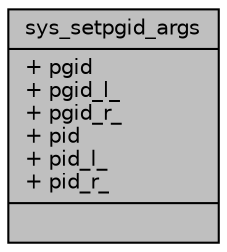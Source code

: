 digraph "sys_setpgid_args"
{
 // LATEX_PDF_SIZE
  edge [fontname="Helvetica",fontsize="10",labelfontname="Helvetica",labelfontsize="10"];
  node [fontname="Helvetica",fontsize="10",shape=record];
  Node1 [label="{sys_setpgid_args\n|+ pgid\l+ pgid_l_\l+ pgid_r_\l+ pid\l+ pid_l_\l+ pid_r_\l|}",height=0.2,width=0.4,color="black", fillcolor="grey75", style="filled", fontcolor="black",tooltip=" "];
}
